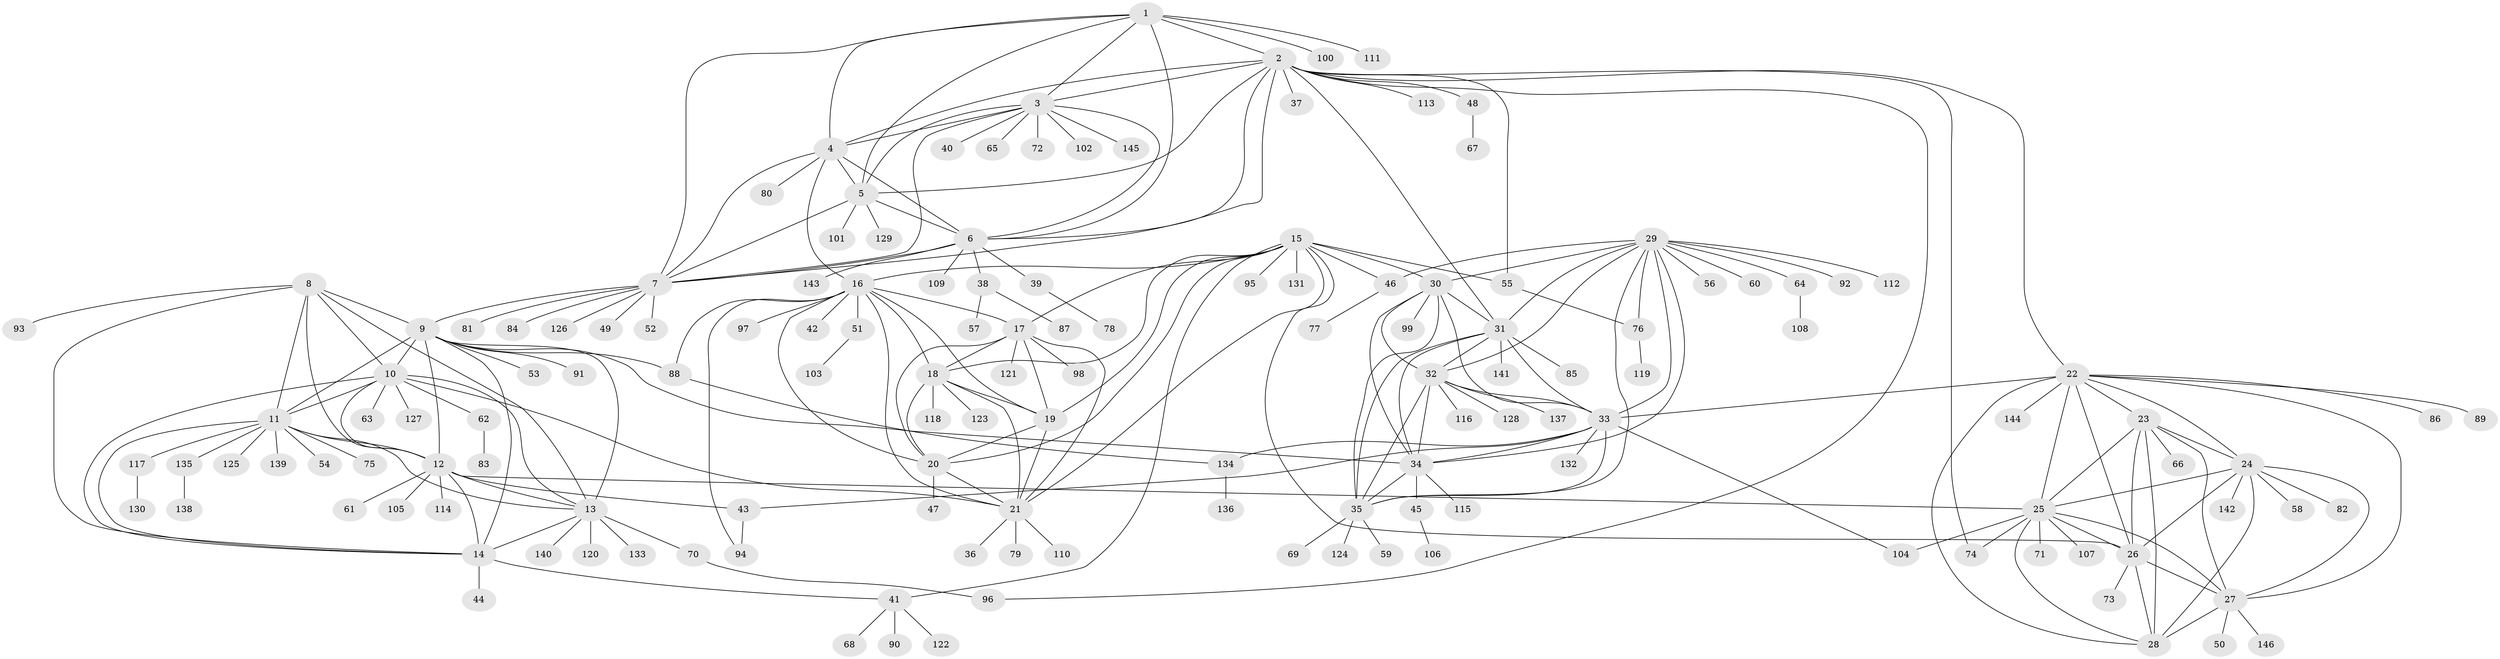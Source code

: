 // Generated by graph-tools (version 1.1) at 2025/11/02/27/25 16:11:30]
// undirected, 146 vertices, 237 edges
graph export_dot {
graph [start="1"]
  node [color=gray90,style=filled];
  1;
  2;
  3;
  4;
  5;
  6;
  7;
  8;
  9;
  10;
  11;
  12;
  13;
  14;
  15;
  16;
  17;
  18;
  19;
  20;
  21;
  22;
  23;
  24;
  25;
  26;
  27;
  28;
  29;
  30;
  31;
  32;
  33;
  34;
  35;
  36;
  37;
  38;
  39;
  40;
  41;
  42;
  43;
  44;
  45;
  46;
  47;
  48;
  49;
  50;
  51;
  52;
  53;
  54;
  55;
  56;
  57;
  58;
  59;
  60;
  61;
  62;
  63;
  64;
  65;
  66;
  67;
  68;
  69;
  70;
  71;
  72;
  73;
  74;
  75;
  76;
  77;
  78;
  79;
  80;
  81;
  82;
  83;
  84;
  85;
  86;
  87;
  88;
  89;
  90;
  91;
  92;
  93;
  94;
  95;
  96;
  97;
  98;
  99;
  100;
  101;
  102;
  103;
  104;
  105;
  106;
  107;
  108;
  109;
  110;
  111;
  112;
  113;
  114;
  115;
  116;
  117;
  118;
  119;
  120;
  121;
  122;
  123;
  124;
  125;
  126;
  127;
  128;
  129;
  130;
  131;
  132;
  133;
  134;
  135;
  136;
  137;
  138;
  139;
  140;
  141;
  142;
  143;
  144;
  145;
  146;
  1 -- 2;
  1 -- 3;
  1 -- 4;
  1 -- 5;
  1 -- 6;
  1 -- 7;
  1 -- 100;
  1 -- 111;
  2 -- 3;
  2 -- 4;
  2 -- 5;
  2 -- 6;
  2 -- 7;
  2 -- 22;
  2 -- 31;
  2 -- 37;
  2 -- 48;
  2 -- 55;
  2 -- 74;
  2 -- 96;
  2 -- 113;
  3 -- 4;
  3 -- 5;
  3 -- 6;
  3 -- 7;
  3 -- 40;
  3 -- 65;
  3 -- 72;
  3 -- 102;
  3 -- 145;
  4 -- 5;
  4 -- 6;
  4 -- 7;
  4 -- 16;
  4 -- 80;
  5 -- 6;
  5 -- 7;
  5 -- 101;
  5 -- 129;
  6 -- 7;
  6 -- 38;
  6 -- 39;
  6 -- 109;
  6 -- 143;
  7 -- 9;
  7 -- 49;
  7 -- 52;
  7 -- 81;
  7 -- 84;
  7 -- 126;
  8 -- 9;
  8 -- 10;
  8 -- 11;
  8 -- 12;
  8 -- 13;
  8 -- 14;
  8 -- 93;
  9 -- 10;
  9 -- 11;
  9 -- 12;
  9 -- 13;
  9 -- 14;
  9 -- 34;
  9 -- 53;
  9 -- 88;
  9 -- 91;
  10 -- 11;
  10 -- 12;
  10 -- 13;
  10 -- 14;
  10 -- 21;
  10 -- 62;
  10 -- 63;
  10 -- 127;
  11 -- 12;
  11 -- 13;
  11 -- 14;
  11 -- 54;
  11 -- 75;
  11 -- 117;
  11 -- 125;
  11 -- 135;
  11 -- 139;
  12 -- 13;
  12 -- 14;
  12 -- 25;
  12 -- 43;
  12 -- 61;
  12 -- 105;
  12 -- 114;
  13 -- 14;
  13 -- 70;
  13 -- 120;
  13 -- 133;
  13 -- 140;
  14 -- 41;
  14 -- 44;
  15 -- 16;
  15 -- 17;
  15 -- 18;
  15 -- 19;
  15 -- 20;
  15 -- 21;
  15 -- 26;
  15 -- 30;
  15 -- 41;
  15 -- 46;
  15 -- 55;
  15 -- 95;
  15 -- 131;
  16 -- 17;
  16 -- 18;
  16 -- 19;
  16 -- 20;
  16 -- 21;
  16 -- 42;
  16 -- 51;
  16 -- 88;
  16 -- 94;
  16 -- 97;
  17 -- 18;
  17 -- 19;
  17 -- 20;
  17 -- 21;
  17 -- 98;
  17 -- 121;
  18 -- 19;
  18 -- 20;
  18 -- 21;
  18 -- 118;
  18 -- 123;
  19 -- 20;
  19 -- 21;
  20 -- 21;
  20 -- 47;
  21 -- 36;
  21 -- 79;
  21 -- 110;
  22 -- 23;
  22 -- 24;
  22 -- 25;
  22 -- 26;
  22 -- 27;
  22 -- 28;
  22 -- 33;
  22 -- 86;
  22 -- 89;
  22 -- 144;
  23 -- 24;
  23 -- 25;
  23 -- 26;
  23 -- 27;
  23 -- 28;
  23 -- 66;
  24 -- 25;
  24 -- 26;
  24 -- 27;
  24 -- 28;
  24 -- 58;
  24 -- 82;
  24 -- 142;
  25 -- 26;
  25 -- 27;
  25 -- 28;
  25 -- 71;
  25 -- 74;
  25 -- 104;
  25 -- 107;
  26 -- 27;
  26 -- 28;
  26 -- 73;
  27 -- 28;
  27 -- 50;
  27 -- 146;
  29 -- 30;
  29 -- 31;
  29 -- 32;
  29 -- 33;
  29 -- 34;
  29 -- 35;
  29 -- 46;
  29 -- 56;
  29 -- 60;
  29 -- 64;
  29 -- 76;
  29 -- 92;
  29 -- 112;
  30 -- 31;
  30 -- 32;
  30 -- 33;
  30 -- 34;
  30 -- 35;
  30 -- 99;
  31 -- 32;
  31 -- 33;
  31 -- 34;
  31 -- 35;
  31 -- 85;
  31 -- 141;
  32 -- 33;
  32 -- 34;
  32 -- 35;
  32 -- 116;
  32 -- 128;
  32 -- 137;
  33 -- 34;
  33 -- 35;
  33 -- 43;
  33 -- 104;
  33 -- 132;
  33 -- 134;
  34 -- 35;
  34 -- 45;
  34 -- 115;
  35 -- 59;
  35 -- 69;
  35 -- 124;
  38 -- 57;
  38 -- 87;
  39 -- 78;
  41 -- 68;
  41 -- 90;
  41 -- 122;
  43 -- 94;
  45 -- 106;
  46 -- 77;
  48 -- 67;
  51 -- 103;
  55 -- 76;
  62 -- 83;
  64 -- 108;
  70 -- 96;
  76 -- 119;
  88 -- 134;
  117 -- 130;
  134 -- 136;
  135 -- 138;
}
